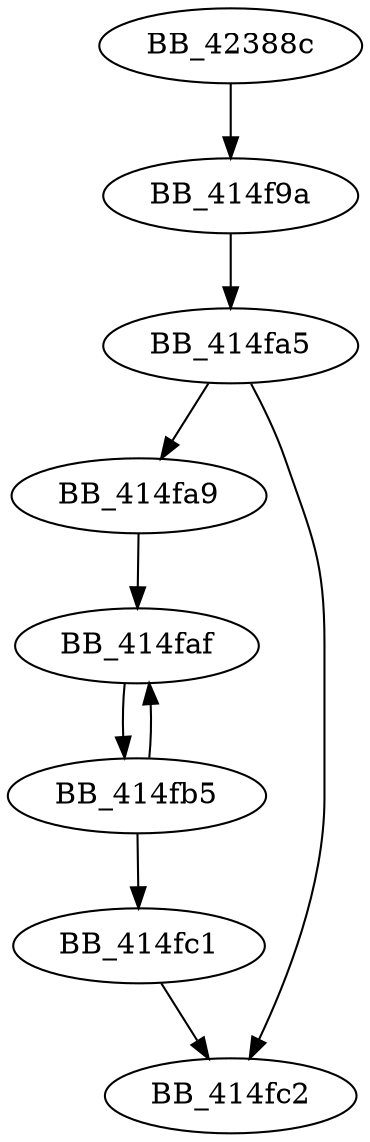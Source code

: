 DiGraph sub_42388C{
BB_414f9a->BB_414fa5
BB_414fa5->BB_414fa9
BB_414fa5->BB_414fc2
BB_414fa9->BB_414faf
BB_414faf->BB_414fb5
BB_414fb5->BB_414faf
BB_414fb5->BB_414fc1
BB_414fc1->BB_414fc2
BB_42388c->BB_414f9a
}
